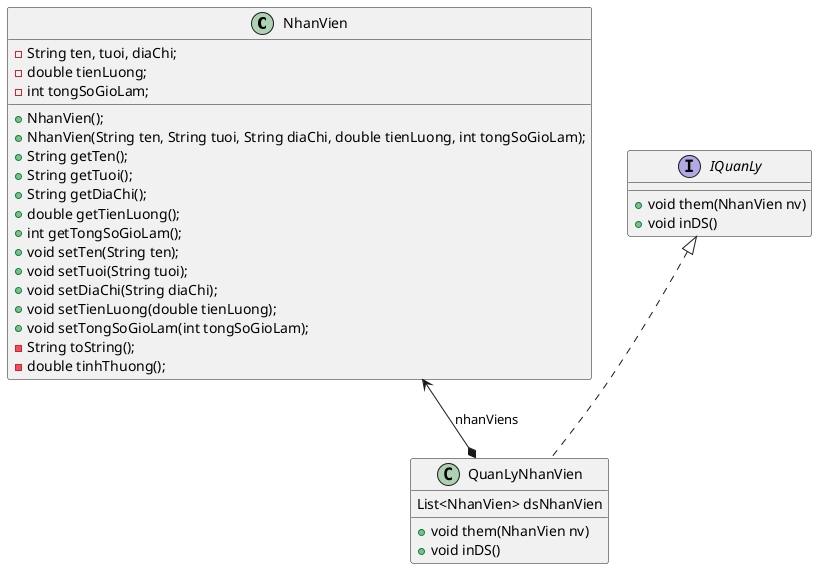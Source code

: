 @startuml
'https://plantuml.com/class-diagram

class NhanVien{
    - String ten, tuoi, diaChi;
    - double tienLuong;
    - int tongSoGioLam;
    + NhanVien();
    + NhanVien(String ten, String tuoi, String diaChi, double tienLuong, int tongSoGioLam);
    + String getTen();
    + String getTuoi();
    + String getDiaChi();
    + double getTienLuong();
    + int getTongSoGioLam();
    + void setTen(String ten);
    + void setTuoi(String tuoi);
    + void setDiaChi(String diaChi);
    + void setTienLuong(double tienLuong);
    + void setTongSoGioLam(int tongSoGioLam);
    - String toString();
    - double tinhThuong();
}

interface IQuanLy{
    + void them(NhanVien nv)
    + void inDS()
}

class QuanLyNhanVien{
    List<NhanVien> dsNhanVien
    + void them(NhanVien nv)
    + void inDS()
}

IQuanLy <|.. QuanLyNhanVien
NhanVien <--* QuanLyNhanVien : nhanViens


@enduml